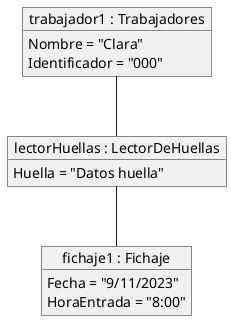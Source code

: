 @startuml

object "trabajador1 : Trabajadores" as trabajador1 {
    Nombre = "Clara"
    Identificador = "000"
}

object "lectorHuellas : LectorDeHuellas" as lectorHuellas {
    Huella = "Datos huella"
}

object "fichaje1 : Fichaje" as fichaje1 {
    Fecha = "9/11/2023"
    HoraEntrada = "8:00"
}

trabajador1 -- lectorHuellas
lectorHuellas -- fichaje1

@enduml
